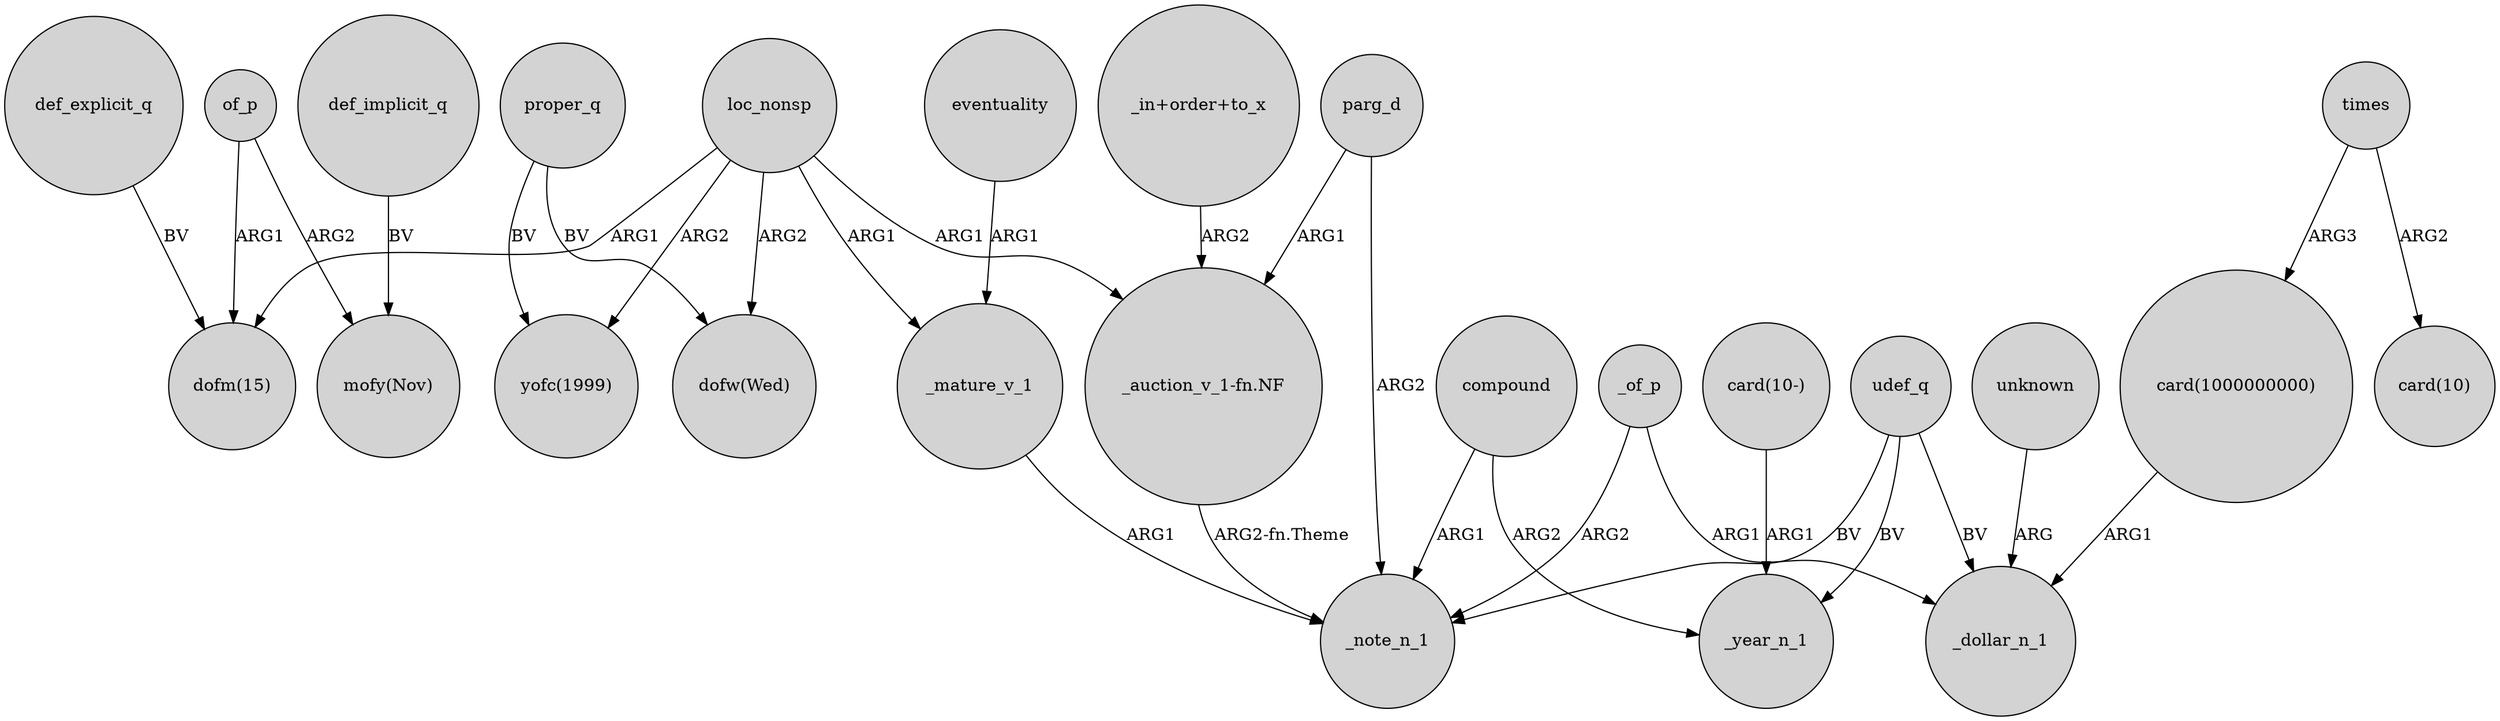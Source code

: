 digraph {
	node [shape=circle style=filled]
	loc_nonsp -> "dofm(15)" [label=ARG1]
	def_explicit_q -> "dofm(15)" [label=BV]
	proper_q -> "yofc(1999)" [label=BV]
	eventuality -> _mature_v_1 [label=ARG1]
	compound -> _note_n_1 [label=ARG1]
	_of_p -> _dollar_n_1 [label=ARG1]
	_of_p -> _note_n_1 [label=ARG2]
	"_in+order+to_x" -> "_auction_v_1-fn.NF" [label=ARG2]
	unknown -> _dollar_n_1 [label=ARG]
	loc_nonsp -> "yofc(1999)" [label=ARG2]
	"card(10-)" -> _year_n_1 [label=ARG1]
	times -> "card(1000000000)" [label=ARG3]
	loc_nonsp -> _mature_v_1 [label=ARG1]
	loc_nonsp -> "_auction_v_1-fn.NF" [label=ARG1]
	proper_q -> "dofw(Wed)" [label=BV]
	parg_d -> "_auction_v_1-fn.NF" [label=ARG1]
	times -> "card(10)" [label=ARG2]
	_mature_v_1 -> _note_n_1 [label=ARG1]
	compound -> _year_n_1 [label=ARG2]
	"_auction_v_1-fn.NF" -> _note_n_1 [label="ARG2-fn.Theme"]
	udef_q -> _year_n_1 [label=BV]
	of_p -> "mofy(Nov)" [label=ARG2]
	parg_d -> _note_n_1 [label=ARG2]
	def_implicit_q -> "mofy(Nov)" [label=BV]
	"card(1000000000)" -> _dollar_n_1 [label=ARG1]
	loc_nonsp -> "dofw(Wed)" [label=ARG2]
	of_p -> "dofm(15)" [label=ARG1]
	udef_q -> _note_n_1 [label=BV]
	udef_q -> _dollar_n_1 [label=BV]
}
